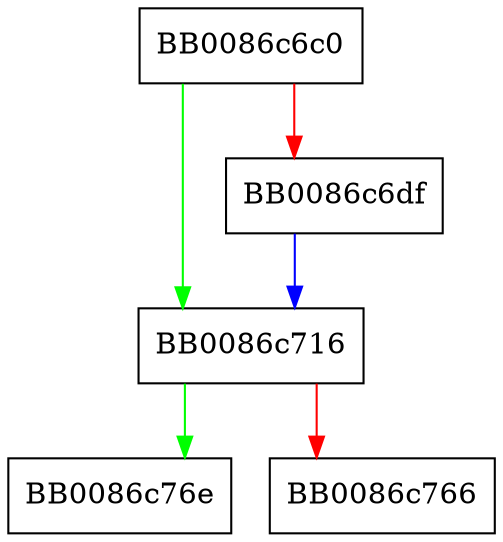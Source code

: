 digraph asprintf {
  node [shape="box"];
  graph [splines=ortho];
  BB0086c6c0 -> BB0086c716 [color="green"];
  BB0086c6c0 -> BB0086c6df [color="red"];
  BB0086c6df -> BB0086c716 [color="blue"];
  BB0086c716 -> BB0086c76e [color="green"];
  BB0086c716 -> BB0086c766 [color="red"];
}